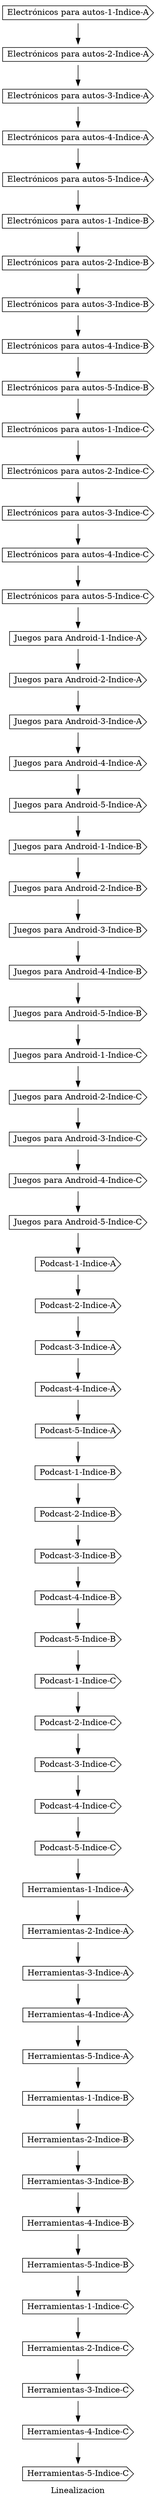 digraph G{
rankdir = DR; 
color= black; 
	node [shape=cds color=black]; 
label= Linealizacion; 
		nodo0[label="Electrónicos para autos-1-Indice-A"];
		nodo1[label="Electrónicos para autos-2-Indice-A"];
		nodo2[label="Electrónicos para autos-3-Indice-A"];
		nodo3[label="Electrónicos para autos-4-Indice-A"];
		nodo4[label="Electrónicos para autos-5-Indice-A"];
		nodo5[label="Electrónicos para autos-1-Indice-B"];
		nodo6[label="Electrónicos para autos-2-Indice-B"];
		nodo7[label="Electrónicos para autos-3-Indice-B"];
		nodo8[label="Electrónicos para autos-4-Indice-B"];
		nodo9[label="Electrónicos para autos-5-Indice-B"];
		nodo10[label="Electrónicos para autos-1-Indice-C"];
		nodo11[label="Electrónicos para autos-2-Indice-C"];
		nodo12[label="Electrónicos para autos-3-Indice-C"];
		nodo13[label="Electrónicos para autos-4-Indice-C"];
		nodo14[label="Electrónicos para autos-5-Indice-C"];
		nodo15[label="Juegos para Android-1-Indice-A"];
		nodo16[label="Juegos para Android-2-Indice-A"];
		nodo17[label="Juegos para Android-3-Indice-A"];
		nodo18[label="Juegos para Android-4-Indice-A"];
		nodo19[label="Juegos para Android-5-Indice-A"];
		nodo20[label="Juegos para Android-1-Indice-B"];
		nodo21[label="Juegos para Android-2-Indice-B"];
		nodo22[label="Juegos para Android-3-Indice-B"];
		nodo23[label="Juegos para Android-4-Indice-B"];
		nodo24[label="Juegos para Android-5-Indice-B"];
		nodo25[label="Juegos para Android-1-Indice-C"];
		nodo26[label="Juegos para Android-2-Indice-C"];
		nodo27[label="Juegos para Android-3-Indice-C"];
		nodo28[label="Juegos para Android-4-Indice-C"];
		nodo29[label="Juegos para Android-5-Indice-C"];
		nodo30[label="Podcast-1-Indice-A"];
		nodo31[label="Podcast-2-Indice-A"];
		nodo32[label="Podcast-3-Indice-A"];
		nodo33[label="Podcast-4-Indice-A"];
		nodo34[label="Podcast-5-Indice-A"];
		nodo35[label="Podcast-1-Indice-B"];
		nodo36[label="Podcast-2-Indice-B"];
		nodo37[label="Podcast-3-Indice-B"];
		nodo38[label="Podcast-4-Indice-B"];
		nodo39[label="Podcast-5-Indice-B"];
		nodo40[label="Podcast-1-Indice-C"];
		nodo41[label="Podcast-2-Indice-C"];
		nodo42[label="Podcast-3-Indice-C"];
		nodo43[label="Podcast-4-Indice-C"];
		nodo44[label="Podcast-5-Indice-C"];
		nodo45[label="Herramientas-1-Indice-A"];
		nodo46[label="Herramientas-2-Indice-A"];
		nodo47[label="Herramientas-3-Indice-A"];
		nodo48[label="Herramientas-4-Indice-A"];
		nodo49[label="Herramientas-5-Indice-A"];
		nodo50[label="Herramientas-1-Indice-B"];
		nodo51[label="Herramientas-2-Indice-B"];
		nodo52[label="Herramientas-3-Indice-B"];
		nodo53[label="Herramientas-4-Indice-B"];
		nodo54[label="Herramientas-5-Indice-B"];
		nodo55[label="Herramientas-1-Indice-C"];
		nodo56[label="Herramientas-2-Indice-C"];
		nodo57[label="Herramientas-3-Indice-C"];
		nodo58[label="Herramientas-4-Indice-C"];
		nodo59[label="Herramientas-5-Indice-C"];
nodo0->nodo1;
nodo1->nodo2;
nodo2->nodo3;
nodo3->nodo4;
nodo4->nodo5;
nodo5->nodo6;
nodo6->nodo7;
nodo7->nodo8;
nodo8->nodo9;
nodo9->nodo10;
nodo10->nodo11;
nodo11->nodo12;
nodo12->nodo13;
nodo13->nodo14;
nodo14->nodo15;
nodo15->nodo16;
nodo16->nodo17;
nodo17->nodo18;
nodo18->nodo19;
nodo19->nodo20;
nodo20->nodo21;
nodo21->nodo22;
nodo22->nodo23;
nodo23->nodo24;
nodo24->nodo25;
nodo25->nodo26;
nodo26->nodo27;
nodo27->nodo28;
nodo28->nodo29;
nodo29->nodo30;
nodo30->nodo31;
nodo31->nodo32;
nodo32->nodo33;
nodo33->nodo34;
nodo34->nodo35;
nodo35->nodo36;
nodo36->nodo37;
nodo37->nodo38;
nodo38->nodo39;
nodo39->nodo40;
nodo40->nodo41;
nodo41->nodo42;
nodo42->nodo43;
nodo43->nodo44;
nodo44->nodo45;
nodo45->nodo46;
nodo46->nodo47;
nodo47->nodo48;
nodo48->nodo49;
nodo49->nodo50;
nodo50->nodo51;
nodo51->nodo52;
nodo52->nodo53;
nodo53->nodo54;
nodo54->nodo55;
nodo55->nodo56;
nodo56->nodo57;
nodo57->nodo58;
nodo58->nodo59;
nodo59;
}